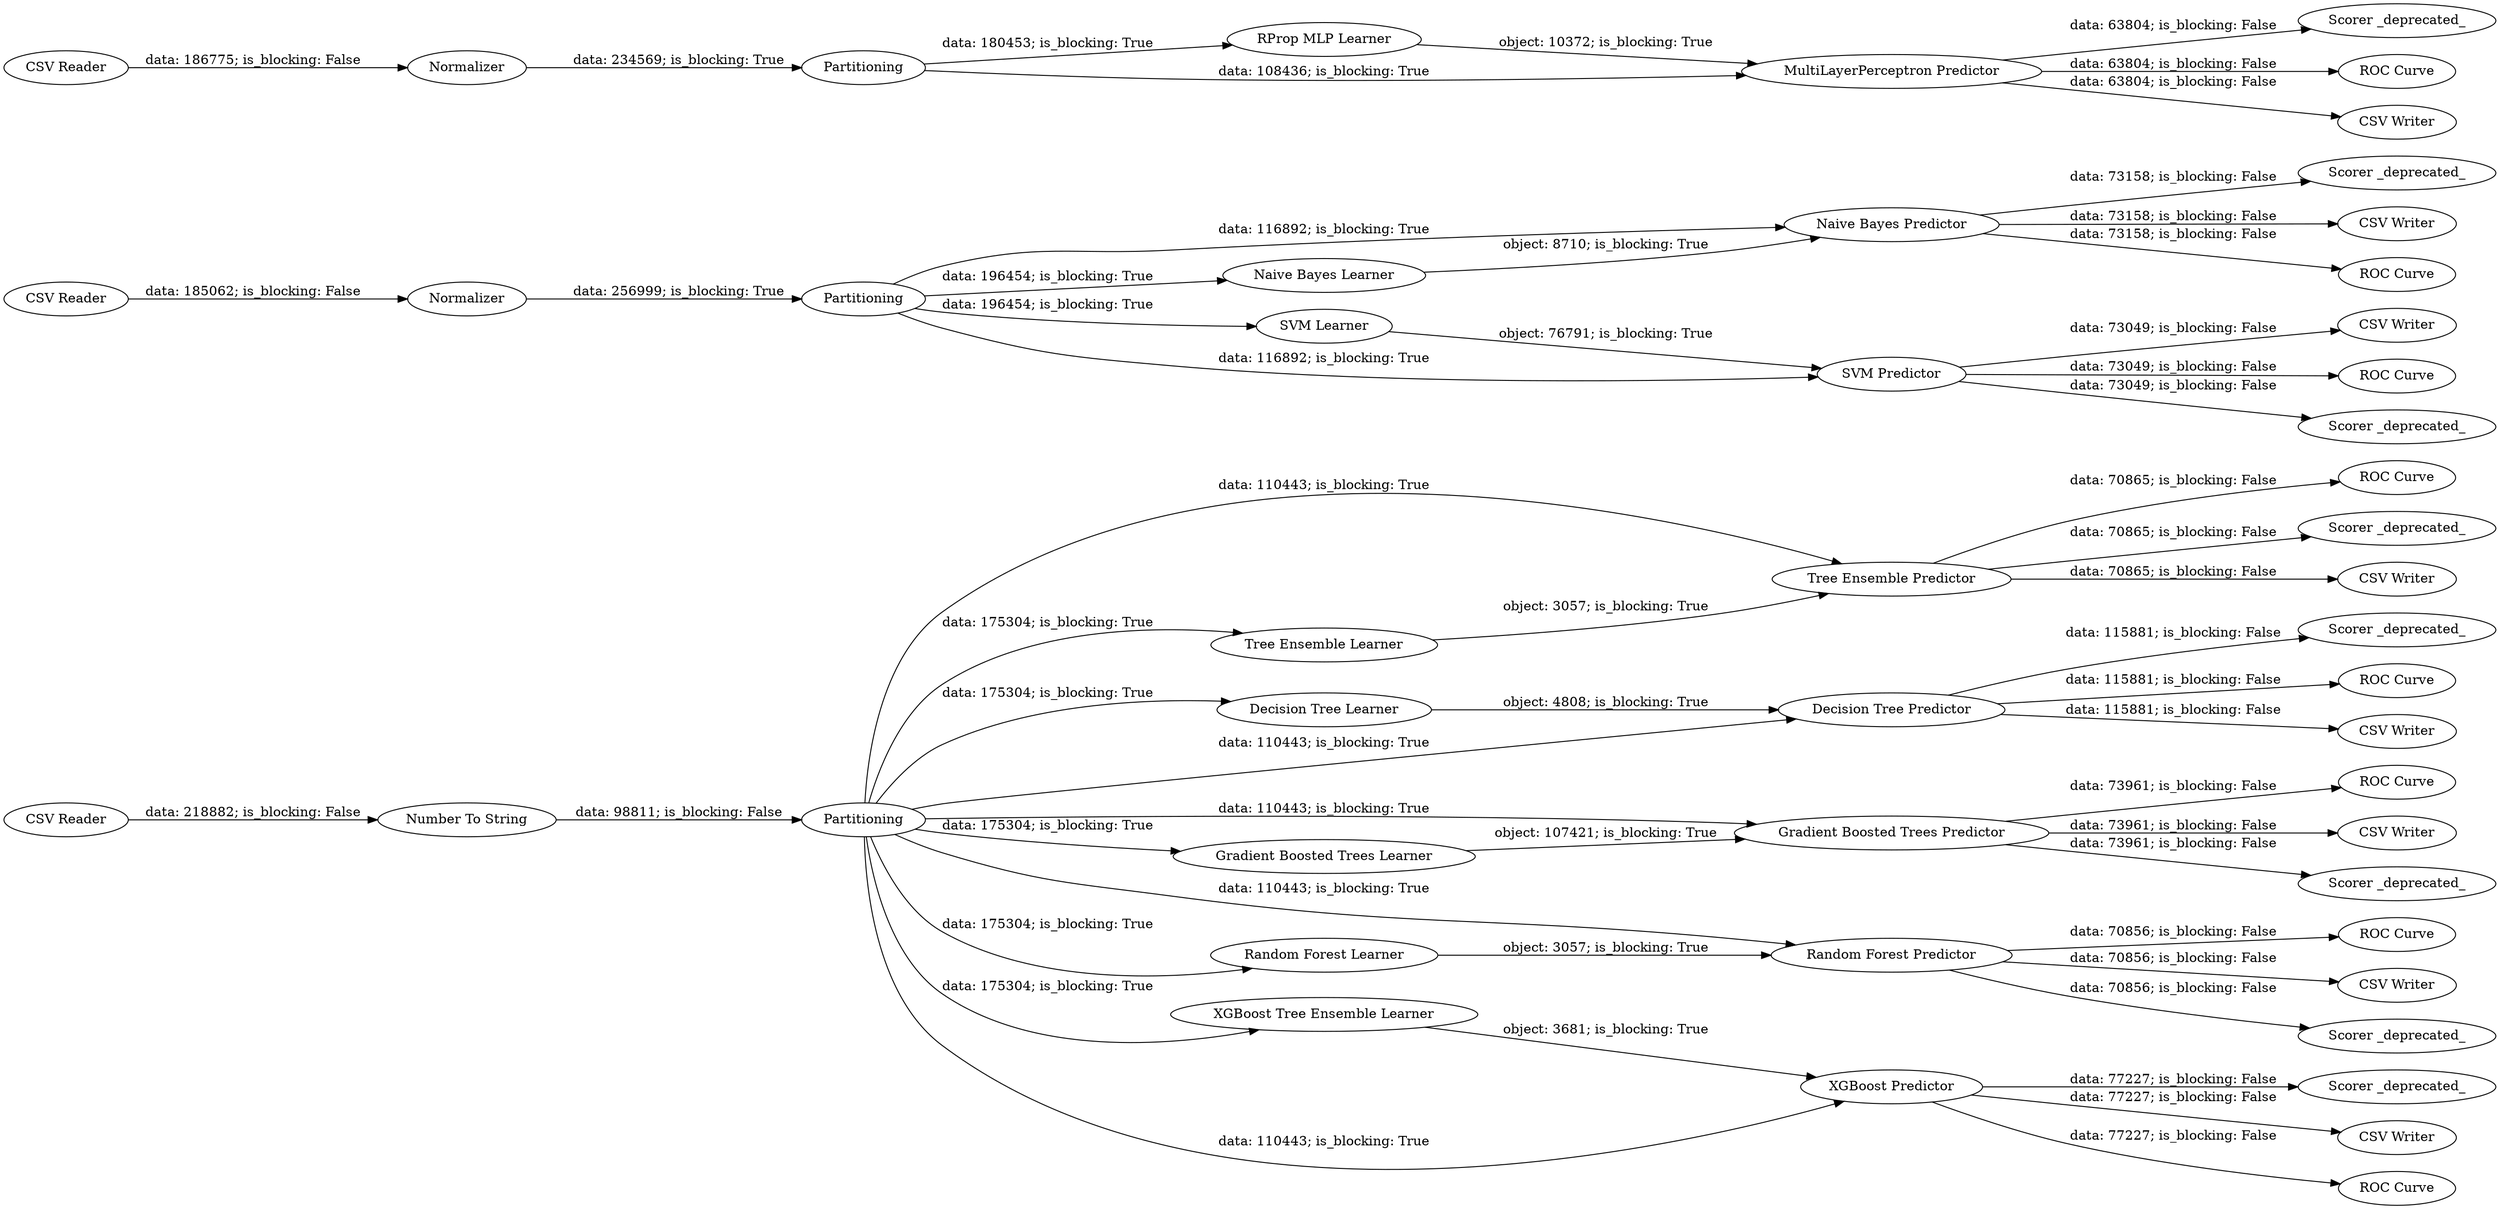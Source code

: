 digraph {
	"8172510639922900574_369" [label="Tree Ensemble Predictor"]
	"8172510639922900574_390" [label="Scorer _deprecated_"]
	"8172510639922900574_450" [label=Normalizer]
	"8172510639922900574_385" [label="ROC Curve"]
	"8172510639922900574_410" [label="CSV Writer"]
	"8172510639922900574_381" [label=Partitioning]
	"8172510639922900574_383" [label="Gradient Boosted Trees Learner"]
	"8172510639922900574_430" [label="Decision Tree Predictor"]
	"8172510639922900574_388" [label="ROC Curve"]
	"8172510639922900574_426" [label="CSV Writer"]
	"8172510639922900574_386" [label="ROC Curve"]
	"8172510639922900574_392" [label="XGBoost Predictor"]
	"8172510639922900574_436" [label="Scorer _deprecated_"]
	"8172510639922900574_387" [label="Scorer _deprecated_"]
	"8172510639922900574_366" [label="Random Forest Learner"]
	"8172510639922900574_440" [label="Scorer _deprecated_"]
	"8172510639922900574_429" [label="Decision Tree Learner"]
	"8172510639922900574_434" [label="Naive Bayes Predictor"]
	"8172510639922900574_379" [label="CSV Reader"]
	"8172510639922900574_435" [label="ROC Curve"]
	"8172510639922900574_424" [label="CSV Writer"]
	"8172510639922900574_453" [label="ROC Curve"]
	"8172510639922900574_447" [label=Normalizer]
	"8172510639922900574_433" [label="Naive Bayes Learner"]
	"8172510639922900574_431" [label="SVM Learner"]
	"8172510639922900574_432" [label="SVM Predictor"]
	"8172510639922900574_452" [label=Partitioning]
	"8172510639922900574_441" [label="CSV Writer"]
	"8172510639922900574_384" [label="Scorer _deprecated_"]
	"8172510639922900574_451" [label="CSV Reader"]
	"8172510639922900574_437" [label="CSV Writer"]
	"8172510639922900574_446" [label="Scorer _deprecated_"]
	"8172510639922900574_444" [label="CSV Writer"]
	"8172510639922900574_389" [label="Scorer _deprecated_"]
	"8172510639922900574_368" [label="Tree Ensemble Learner"]
	"8172510639922900574_367" [label="Random Forest Predictor"]
	"8172510639922900574_427" [label="RProp MLP Learner"]
	"8172510639922900574_425" [label="CSV Writer"]
	"8172510639922900574_428" [label="MultiLayerPerceptron Predictor"]
	"8172510639922900574_370" [label="XGBoost Tree Ensemble Learner"]
	"8172510639922900574_438" [label="CSV Writer"]
	"8172510639922900574_382" [label="Gradient Boosted Trees Predictor"]
	"8172510639922900574_380" [label="Number To String"]
	"8172510639922900574_393" [label="ROC Curve"]
	"8172510639922900574_454" [label="ROC Curve"]
	"8172510639922900574_443" [label="Scorer _deprecated_"]
	"8172510639922900574_445" [label="ROC Curve"]
	"8172510639922900574_448" [label=Partitioning]
	"8172510639922900574_449" [label="CSV Reader"]
	"8172510639922900574_382" -> "8172510639922900574_388" [label="data: 73961; is_blocking: False"]
	"8172510639922900574_369" -> "8172510639922900574_386" [label="data: 70865; is_blocking: False"]
	"8172510639922900574_382" -> "8172510639922900574_424" [label="data: 73961; is_blocking: False"]
	"8172510639922900574_434" -> "8172510639922900574_445" [label="data: 73158; is_blocking: False"]
	"8172510639922900574_369" -> "8172510639922900574_387" [label="data: 70865; is_blocking: False"]
	"8172510639922900574_381" -> "8172510639922900574_382" [label="data: 110443; is_blocking: True"]
	"8172510639922900574_381" -> "8172510639922900574_383" [label="data: 175304; is_blocking: True"]
	"8172510639922900574_432" -> "8172510639922900574_454" [label="data: 73049; is_blocking: False"]
	"8172510639922900574_451" -> "8172510639922900574_450" [label="data: 185062; is_blocking: False"]
	"8172510639922900574_381" -> "8172510639922900574_369" [label="data: 110443; is_blocking: True"]
	"8172510639922900574_381" -> "8172510639922900574_368" [label="data: 175304; is_blocking: True"]
	"8172510639922900574_381" -> "8172510639922900574_370" [label="data: 175304; is_blocking: True"]
	"8172510639922900574_433" -> "8172510639922900574_434" [label="object: 8710; is_blocking: True"]
	"8172510639922900574_452" -> "8172510639922900574_434" [label="data: 116892; is_blocking: True"]
	"8172510639922900574_428" -> "8172510639922900574_436" [label="data: 63804; is_blocking: False"]
	"8172510639922900574_452" -> "8172510639922900574_431" [label="data: 196454; is_blocking: True"]
	"8172510639922900574_427" -> "8172510639922900574_428" [label="object: 10372; is_blocking: True"]
	"8172510639922900574_381" -> "8172510639922900574_392" [label="data: 110443; is_blocking: True"]
	"8172510639922900574_432" -> "8172510639922900574_441" [label="data: 73049; is_blocking: False"]
	"8172510639922900574_369" -> "8172510639922900574_425" [label="data: 70865; is_blocking: False"]
	"8172510639922900574_367" -> "8172510639922900574_385" [label="data: 70856; is_blocking: False"]
	"8172510639922900574_430" -> "8172510639922900574_440" [label="data: 115881; is_blocking: False"]
	"8172510639922900574_432" -> "8172510639922900574_443" [label="data: 73049; is_blocking: False"]
	"8172510639922900574_392" -> "8172510639922900574_390" [label="data: 77227; is_blocking: False"]
	"8172510639922900574_381" -> "8172510639922900574_430" [label="data: 110443; is_blocking: True"]
	"8172510639922900574_431" -> "8172510639922900574_432" [label="object: 76791; is_blocking: True"]
	"8172510639922900574_428" -> "8172510639922900574_435" [label="data: 63804; is_blocking: False"]
	"8172510639922900574_434" -> "8172510639922900574_444" [label="data: 73158; is_blocking: False"]
	"8172510639922900574_450" -> "8172510639922900574_452" [label="data: 256999; is_blocking: True"]
	"8172510639922900574_448" -> "8172510639922900574_427" [label="data: 180453; is_blocking: True"]
	"8172510639922900574_428" -> "8172510639922900574_437" [label="data: 63804; is_blocking: False"]
	"8172510639922900574_368" -> "8172510639922900574_369" [label="object: 3057; is_blocking: True"]
	"8172510639922900574_452" -> "8172510639922900574_432" [label="data: 116892; is_blocking: True"]
	"8172510639922900574_370" -> "8172510639922900574_392" [label="object: 3681; is_blocking: True"]
	"8172510639922900574_379" -> "8172510639922900574_380" [label="data: 218882; is_blocking: False"]
	"8172510639922900574_383" -> "8172510639922900574_382" [label="object: 107421; is_blocking: True"]
	"8172510639922900574_381" -> "8172510639922900574_366" [label="data: 175304; is_blocking: True"]
	"8172510639922900574_392" -> "8172510639922900574_410" [label="data: 77227; is_blocking: False"]
	"8172510639922900574_449" -> "8172510639922900574_447" [label="data: 186775; is_blocking: False"]
	"8172510639922900574_430" -> "8172510639922900574_453" [label="data: 115881; is_blocking: False"]
	"8172510639922900574_367" -> "8172510639922900574_426" [label="data: 70856; is_blocking: False"]
	"8172510639922900574_380" -> "8172510639922900574_381" [label="data: 98811; is_blocking: False"]
	"8172510639922900574_381" -> "8172510639922900574_429" [label="data: 175304; is_blocking: True"]
	"8172510639922900574_392" -> "8172510639922900574_393" [label="data: 77227; is_blocking: False"]
	"8172510639922900574_429" -> "8172510639922900574_430" [label="object: 4808; is_blocking: True"]
	"8172510639922900574_452" -> "8172510639922900574_433" [label="data: 196454; is_blocking: True"]
	"8172510639922900574_434" -> "8172510639922900574_446" [label="data: 73158; is_blocking: False"]
	"8172510639922900574_367" -> "8172510639922900574_384" [label="data: 70856; is_blocking: False"]
	"8172510639922900574_381" -> "8172510639922900574_367" [label="data: 110443; is_blocking: True"]
	"8172510639922900574_366" -> "8172510639922900574_367" [label="object: 3057; is_blocking: True"]
	"8172510639922900574_448" -> "8172510639922900574_428" [label="data: 108436; is_blocking: True"]
	"8172510639922900574_447" -> "8172510639922900574_448" [label="data: 234569; is_blocking: True"]
	"8172510639922900574_382" -> "8172510639922900574_389" [label="data: 73961; is_blocking: False"]
	"8172510639922900574_430" -> "8172510639922900574_438" [label="data: 115881; is_blocking: False"]
	rankdir=LR
}
